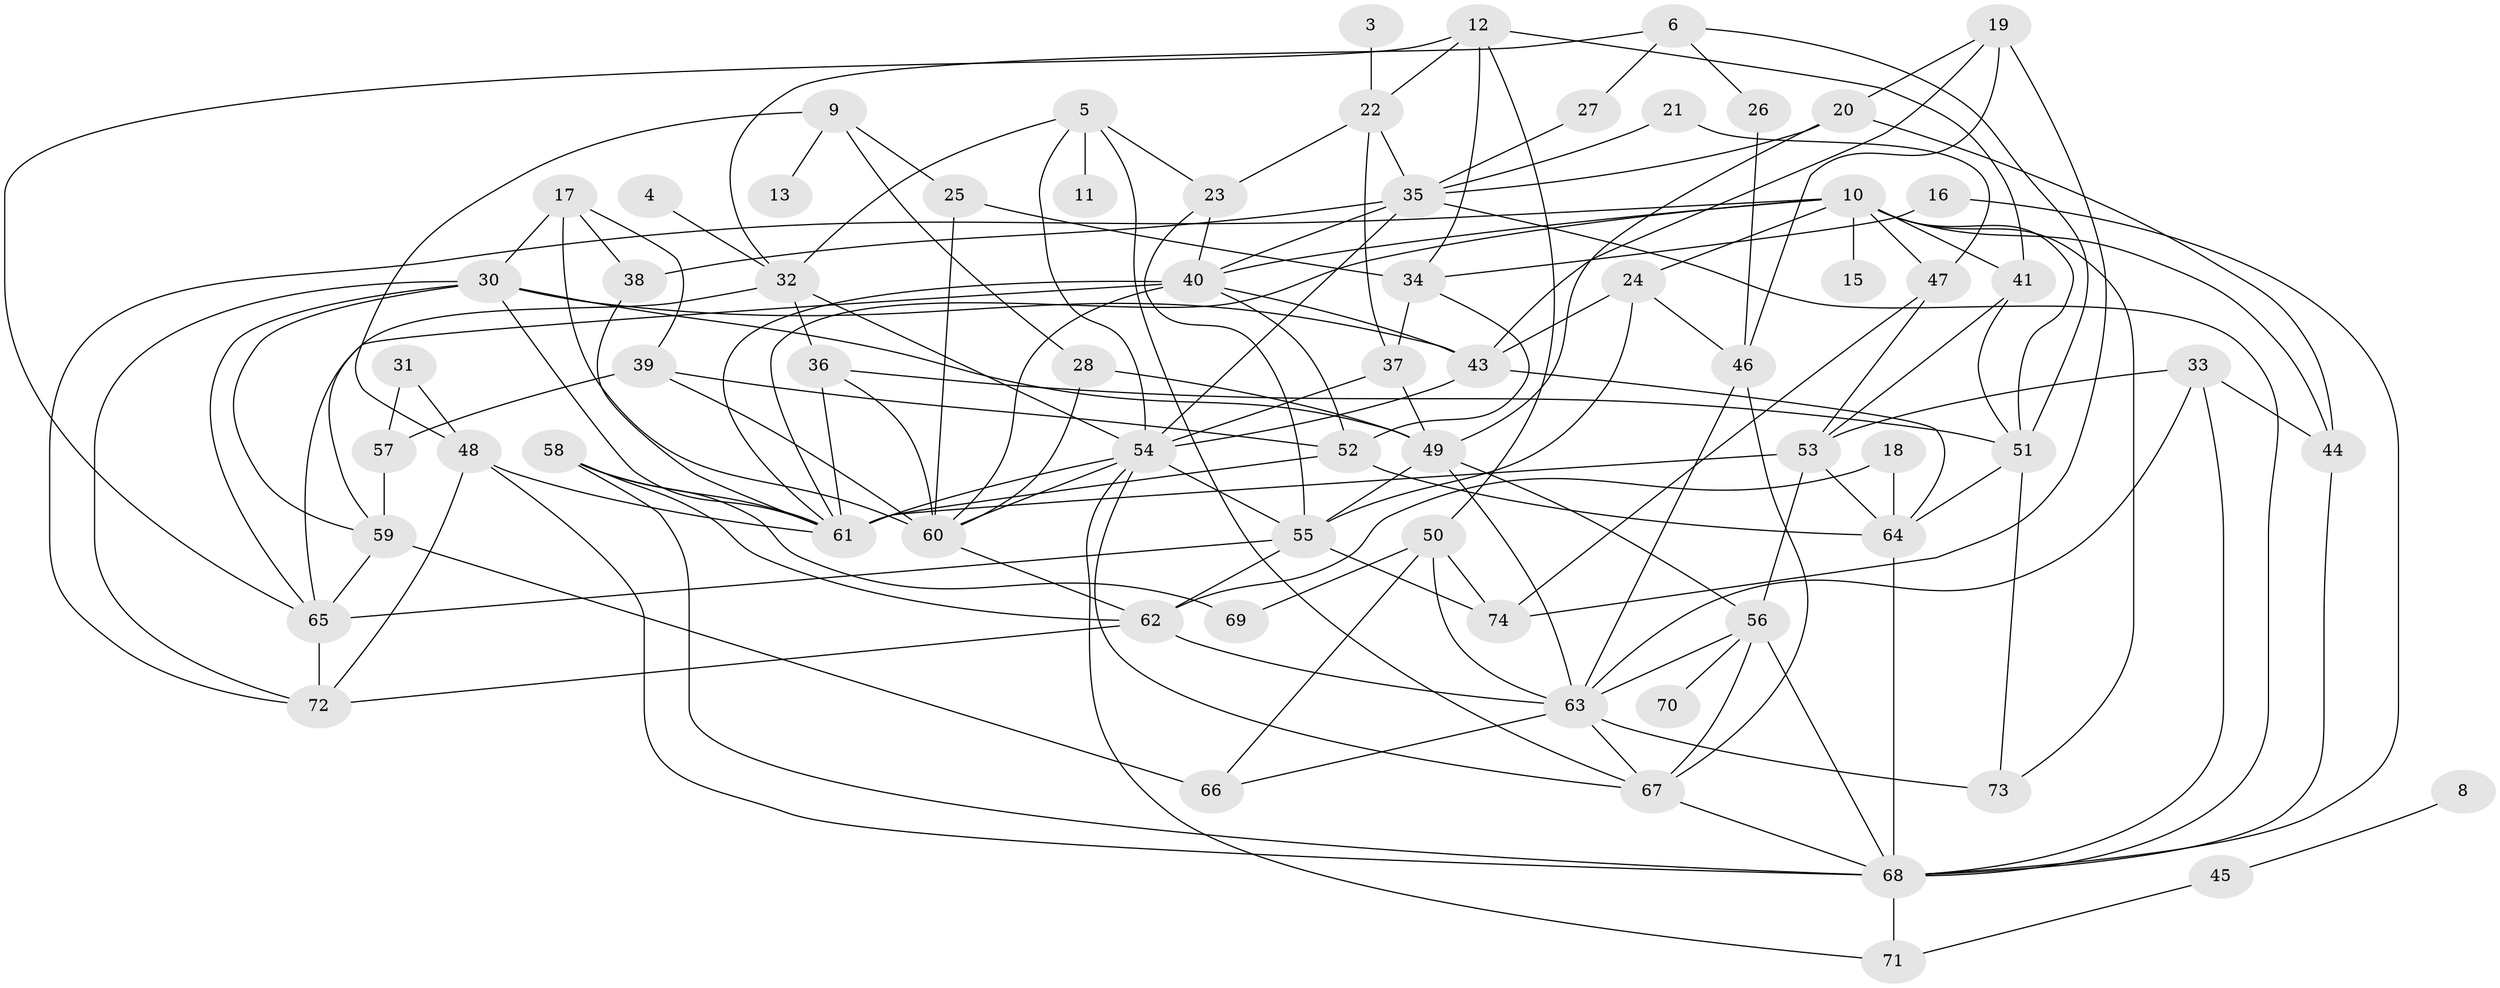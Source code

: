 // original degree distribution, {2: 0.23648648648648649, 1: 0.0945945945945946, 3: 0.24324324324324326, 4: 0.20270270270270271, 0: 0.04054054054054054, 7: 0.02027027027027027, 5: 0.11486486486486487, 6: 0.0472972972972973}
// Generated by graph-tools (version 1.1) at 2025/49/03/09/25 03:49:05]
// undirected, 68 vertices, 153 edges
graph export_dot {
graph [start="1"]
  node [color=gray90,style=filled];
  3;
  4;
  5;
  6;
  8;
  9;
  10;
  11;
  12;
  13;
  15;
  16;
  17;
  18;
  19;
  20;
  21;
  22;
  23;
  24;
  25;
  26;
  27;
  28;
  30;
  31;
  32;
  33;
  34;
  35;
  36;
  37;
  38;
  39;
  40;
  41;
  43;
  44;
  45;
  46;
  47;
  48;
  49;
  50;
  51;
  52;
  53;
  54;
  55;
  56;
  57;
  58;
  59;
  60;
  61;
  62;
  63;
  64;
  65;
  66;
  67;
  68;
  69;
  70;
  71;
  72;
  73;
  74;
  3 -- 22 [weight=1.0];
  4 -- 32 [weight=1.0];
  5 -- 11 [weight=1.0];
  5 -- 23 [weight=1.0];
  5 -- 32 [weight=1.0];
  5 -- 54 [weight=1.0];
  5 -- 67 [weight=1.0];
  6 -- 26 [weight=1.0];
  6 -- 27 [weight=1.0];
  6 -- 32 [weight=1.0];
  6 -- 51 [weight=1.0];
  8 -- 45 [weight=1.0];
  9 -- 13 [weight=1.0];
  9 -- 25 [weight=1.0];
  9 -- 28 [weight=1.0];
  9 -- 48 [weight=1.0];
  10 -- 15 [weight=1.0];
  10 -- 24 [weight=1.0];
  10 -- 40 [weight=1.0];
  10 -- 41 [weight=1.0];
  10 -- 44 [weight=1.0];
  10 -- 47 [weight=1.0];
  10 -- 51 [weight=1.0];
  10 -- 61 [weight=1.0];
  10 -- 72 [weight=1.0];
  10 -- 73 [weight=1.0];
  12 -- 22 [weight=1.0];
  12 -- 34 [weight=1.0];
  12 -- 41 [weight=1.0];
  12 -- 50 [weight=1.0];
  12 -- 65 [weight=1.0];
  16 -- 34 [weight=1.0];
  16 -- 68 [weight=1.0];
  17 -- 30 [weight=1.0];
  17 -- 38 [weight=1.0];
  17 -- 39 [weight=1.0];
  17 -- 60 [weight=1.0];
  18 -- 62 [weight=1.0];
  18 -- 64 [weight=1.0];
  19 -- 20 [weight=1.0];
  19 -- 43 [weight=1.0];
  19 -- 46 [weight=1.0];
  19 -- 74 [weight=1.0];
  20 -- 35 [weight=1.0];
  20 -- 44 [weight=1.0];
  20 -- 49 [weight=1.0];
  21 -- 35 [weight=1.0];
  21 -- 47 [weight=1.0];
  22 -- 23 [weight=1.0];
  22 -- 35 [weight=1.0];
  22 -- 37 [weight=1.0];
  23 -- 40 [weight=1.0];
  23 -- 55 [weight=1.0];
  24 -- 43 [weight=1.0];
  24 -- 46 [weight=1.0];
  24 -- 55 [weight=1.0];
  25 -- 34 [weight=1.0];
  25 -- 60 [weight=1.0];
  26 -- 46 [weight=1.0];
  27 -- 35 [weight=1.0];
  28 -- 49 [weight=1.0];
  28 -- 60 [weight=1.0];
  30 -- 43 [weight=1.0];
  30 -- 49 [weight=1.0];
  30 -- 59 [weight=1.0];
  30 -- 61 [weight=1.0];
  30 -- 65 [weight=1.0];
  30 -- 72 [weight=1.0];
  31 -- 48 [weight=1.0];
  31 -- 57 [weight=1.0];
  32 -- 36 [weight=1.0];
  32 -- 54 [weight=1.0];
  32 -- 59 [weight=1.0];
  33 -- 44 [weight=1.0];
  33 -- 53 [weight=1.0];
  33 -- 63 [weight=1.0];
  33 -- 68 [weight=1.0];
  34 -- 37 [weight=1.0];
  34 -- 52 [weight=1.0];
  35 -- 38 [weight=1.0];
  35 -- 40 [weight=1.0];
  35 -- 54 [weight=1.0];
  35 -- 68 [weight=1.0];
  36 -- 51 [weight=1.0];
  36 -- 60 [weight=1.0];
  36 -- 61 [weight=1.0];
  37 -- 49 [weight=1.0];
  37 -- 54 [weight=1.0];
  38 -- 61 [weight=1.0];
  39 -- 52 [weight=1.0];
  39 -- 57 [weight=1.0];
  39 -- 60 [weight=1.0];
  40 -- 43 [weight=1.0];
  40 -- 52 [weight=1.0];
  40 -- 60 [weight=1.0];
  40 -- 61 [weight=1.0];
  40 -- 65 [weight=1.0];
  41 -- 51 [weight=1.0];
  41 -- 53 [weight=1.0];
  43 -- 54 [weight=1.0];
  43 -- 64 [weight=1.0];
  44 -- 68 [weight=1.0];
  45 -- 71 [weight=1.0];
  46 -- 63 [weight=1.0];
  46 -- 67 [weight=1.0];
  47 -- 53 [weight=1.0];
  47 -- 74 [weight=1.0];
  48 -- 61 [weight=1.0];
  48 -- 68 [weight=1.0];
  48 -- 72 [weight=1.0];
  49 -- 55 [weight=1.0];
  49 -- 56 [weight=1.0];
  49 -- 63 [weight=1.0];
  50 -- 63 [weight=2.0];
  50 -- 66 [weight=1.0];
  50 -- 69 [weight=1.0];
  50 -- 74 [weight=1.0];
  51 -- 64 [weight=1.0];
  51 -- 73 [weight=1.0];
  52 -- 61 [weight=1.0];
  52 -- 64 [weight=1.0];
  53 -- 56 [weight=1.0];
  53 -- 61 [weight=1.0];
  53 -- 64 [weight=1.0];
  54 -- 55 [weight=1.0];
  54 -- 60 [weight=1.0];
  54 -- 61 [weight=1.0];
  54 -- 67 [weight=1.0];
  54 -- 71 [weight=1.0];
  55 -- 62 [weight=1.0];
  55 -- 65 [weight=1.0];
  55 -- 74 [weight=1.0];
  56 -- 63 [weight=1.0];
  56 -- 67 [weight=1.0];
  56 -- 68 [weight=1.0];
  56 -- 70 [weight=1.0];
  57 -- 59 [weight=1.0];
  58 -- 61 [weight=1.0];
  58 -- 62 [weight=1.0];
  58 -- 68 [weight=1.0];
  58 -- 69 [weight=1.0];
  59 -- 65 [weight=1.0];
  59 -- 66 [weight=1.0];
  60 -- 62 [weight=1.0];
  62 -- 63 [weight=1.0];
  62 -- 72 [weight=1.0];
  63 -- 66 [weight=1.0];
  63 -- 67 [weight=1.0];
  63 -- 73 [weight=1.0];
  64 -- 68 [weight=1.0];
  65 -- 72 [weight=1.0];
  67 -- 68 [weight=1.0];
  68 -- 71 [weight=1.0];
}
